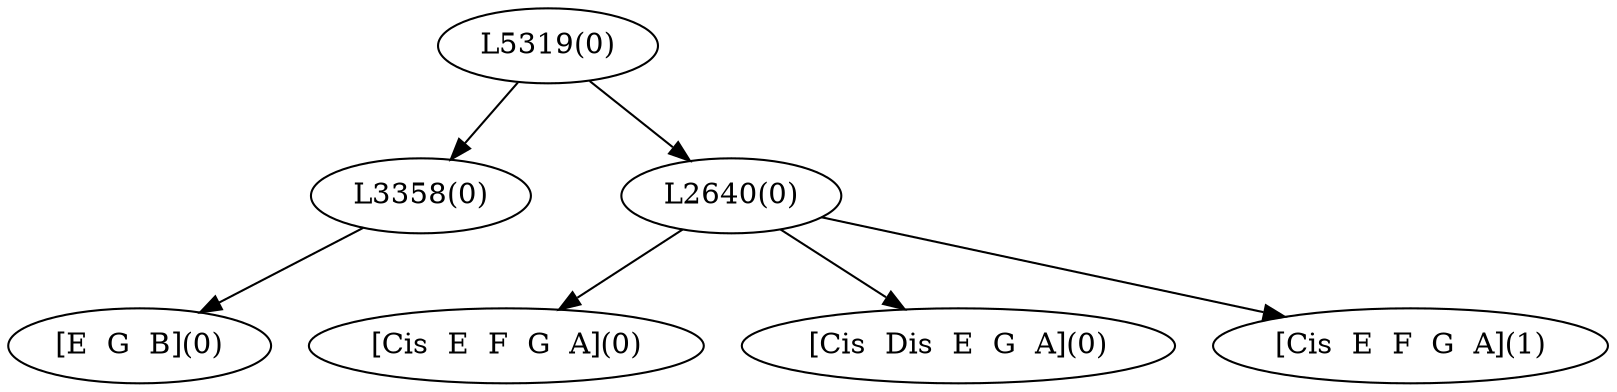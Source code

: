 digraph sample{
"L3358(0)"->"[E  G  B](0)"
"L2640(0)"->"[Cis  E  F  G  A](0)"
"L2640(0)"->"[Cis  Dis  E  G  A](0)"
"L2640(0)"->"[Cis  E  F  G  A](1)"
"L5319(0)"->"L3358(0)"
"L5319(0)"->"L2640(0)"
{rank = min; "L5319(0)"}
{rank = same; "L3358(0)"; "L2640(0)";}
{rank = max; "[Cis  Dis  E  G  A](0)"; "[Cis  E  F  G  A](0)"; "[Cis  E  F  G  A](1)"; "[E  G  B](0)";}
}